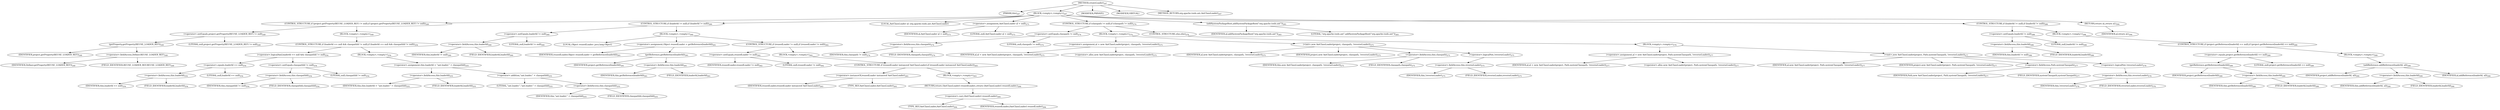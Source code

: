 digraph "createLoader" {  
"503" [label = <(METHOD,createLoader)<SUB>247</SUB>> ]
"504" [label = <(PARAM,this)<SUB>247</SUB>> ]
"505" [label = <(BLOCK,&lt;empty&gt;,&lt;empty&gt;)<SUB>247</SUB>> ]
"506" [label = <(CONTROL_STRUCTURE,if (project.getProperty(REUSE_LOADER_REF) != null),if (project.getProperty(REUSE_LOADER_REF) != null))<SUB>249</SUB>> ]
"507" [label = <(&lt;operator&gt;.notEquals,project.getProperty(REUSE_LOADER_REF) != null)<SUB>249</SUB>> ]
"508" [label = <(getProperty,getProperty(REUSE_LOADER_REF))<SUB>249</SUB>> ]
"509" [label = <(IDENTIFIER,project,getProperty(REUSE_LOADER_REF))<SUB>249</SUB>> ]
"510" [label = <(&lt;operator&gt;.fieldAccess,Definer.REUSE_LOADER_REF)<SUB>249</SUB>> ]
"511" [label = <(IDENTIFIER,Definer,getProperty(REUSE_LOADER_REF))<SUB>249</SUB>> ]
"512" [label = <(FIELD_IDENTIFIER,REUSE_LOADER_REF,REUSE_LOADER_REF)<SUB>249</SUB>> ]
"513" [label = <(LITERAL,null,project.getProperty(REUSE_LOADER_REF) != null)<SUB>249</SUB>> ]
"514" [label = <(BLOCK,&lt;empty&gt;,&lt;empty&gt;)<SUB>249</SUB>> ]
"515" [label = <(CONTROL_STRUCTURE,if (loaderId == null &amp;&amp; classpathId != null),if (loaderId == null &amp;&amp; classpathId != null))<SUB>254</SUB>> ]
"516" [label = <(&lt;operator&gt;.logicalAnd,loaderId == null &amp;&amp; classpathId != null)<SUB>254</SUB>> ]
"517" [label = <(&lt;operator&gt;.equals,loaderId == null)<SUB>254</SUB>> ]
"518" [label = <(&lt;operator&gt;.fieldAccess,this.loaderId)<SUB>254</SUB>> ]
"519" [label = <(IDENTIFIER,this,loaderId == null)<SUB>254</SUB>> ]
"520" [label = <(FIELD_IDENTIFIER,loaderId,loaderId)<SUB>254</SUB>> ]
"521" [label = <(LITERAL,null,loaderId == null)<SUB>254</SUB>> ]
"522" [label = <(&lt;operator&gt;.notEquals,classpathId != null)<SUB>254</SUB>> ]
"523" [label = <(&lt;operator&gt;.fieldAccess,this.classpathId)<SUB>254</SUB>> ]
"524" [label = <(IDENTIFIER,this,classpathId != null)<SUB>254</SUB>> ]
"525" [label = <(FIELD_IDENTIFIER,classpathId,classpathId)<SUB>254</SUB>> ]
"526" [label = <(LITERAL,null,classpathId != null)<SUB>254</SUB>> ]
"527" [label = <(BLOCK,&lt;empty&gt;,&lt;empty&gt;)<SUB>254</SUB>> ]
"528" [label = <(&lt;operator&gt;.assignment,this.loaderId = &quot;ant.loader.&quot; + classpathId)<SUB>255</SUB>> ]
"529" [label = <(&lt;operator&gt;.fieldAccess,this.loaderId)<SUB>255</SUB>> ]
"530" [label = <(IDENTIFIER,this,this.loaderId = &quot;ant.loader.&quot; + classpathId)<SUB>255</SUB>> ]
"531" [label = <(FIELD_IDENTIFIER,loaderId,loaderId)<SUB>255</SUB>> ]
"532" [label = <(&lt;operator&gt;.addition,&quot;ant.loader.&quot; + classpathId)<SUB>255</SUB>> ]
"533" [label = <(LITERAL,&quot;ant.loader.&quot;,&quot;ant.loader.&quot; + classpathId)<SUB>255</SUB>> ]
"534" [label = <(&lt;operator&gt;.fieldAccess,this.classpathId)<SUB>255</SUB>> ]
"535" [label = <(IDENTIFIER,this,&quot;ant.loader.&quot; + classpathId)<SUB>255</SUB>> ]
"536" [label = <(FIELD_IDENTIFIER,classpathId,classpathId)<SUB>255</SUB>> ]
"537" [label = <(CONTROL_STRUCTURE,if (loaderId != null),if (loaderId != null))<SUB>260</SUB>> ]
"538" [label = <(&lt;operator&gt;.notEquals,loaderId != null)<SUB>260</SUB>> ]
"539" [label = <(&lt;operator&gt;.fieldAccess,this.loaderId)<SUB>260</SUB>> ]
"540" [label = <(IDENTIFIER,this,loaderId != null)<SUB>260</SUB>> ]
"541" [label = <(FIELD_IDENTIFIER,loaderId,loaderId)<SUB>260</SUB>> ]
"542" [label = <(LITERAL,null,loaderId != null)<SUB>260</SUB>> ]
"543" [label = <(BLOCK,&lt;empty&gt;,&lt;empty&gt;)<SUB>260</SUB>> ]
"544" [label = <(LOCAL,Object reusedLoader: java.lang.Object)> ]
"545" [label = <(&lt;operator&gt;.assignment,Object reusedLoader = getReference(loaderId))<SUB>261</SUB>> ]
"546" [label = <(IDENTIFIER,reusedLoader,Object reusedLoader = getReference(loaderId))<SUB>261</SUB>> ]
"547" [label = <(getReference,getReference(loaderId))<SUB>261</SUB>> ]
"548" [label = <(IDENTIFIER,project,getReference(loaderId))<SUB>261</SUB>> ]
"549" [label = <(&lt;operator&gt;.fieldAccess,this.loaderId)<SUB>261</SUB>> ]
"550" [label = <(IDENTIFIER,this,getReference(loaderId))<SUB>261</SUB>> ]
"551" [label = <(FIELD_IDENTIFIER,loaderId,loaderId)<SUB>261</SUB>> ]
"552" [label = <(CONTROL_STRUCTURE,if (reusedLoader != null),if (reusedLoader != null))<SUB>262</SUB>> ]
"553" [label = <(&lt;operator&gt;.notEquals,reusedLoader != null)<SUB>262</SUB>> ]
"554" [label = <(IDENTIFIER,reusedLoader,reusedLoader != null)<SUB>262</SUB>> ]
"555" [label = <(LITERAL,null,reusedLoader != null)<SUB>262</SUB>> ]
"556" [label = <(BLOCK,&lt;empty&gt;,&lt;empty&gt;)<SUB>262</SUB>> ]
"557" [label = <(CONTROL_STRUCTURE,if (reusedLoader instanceof AntClassLoader),if (reusedLoader instanceof AntClassLoader))<SUB>263</SUB>> ]
"558" [label = <(&lt;operator&gt;.instanceOf,reusedLoader instanceof AntClassLoader)<SUB>263</SUB>> ]
"559" [label = <(IDENTIFIER,reusedLoader,reusedLoader instanceof AntClassLoader)<SUB>263</SUB>> ]
"560" [label = <(TYPE_REF,AntClassLoader,AntClassLoader)<SUB>263</SUB>> ]
"561" [label = <(BLOCK,&lt;empty&gt;,&lt;empty&gt;)<SUB>263</SUB>> ]
"562" [label = <(RETURN,return (AntClassLoader) reusedLoader;,return (AntClassLoader) reusedLoader;)<SUB>264</SUB>> ]
"563" [label = <(&lt;operator&gt;.cast,(AntClassLoader) reusedLoader)<SUB>264</SUB>> ]
"564" [label = <(TYPE_REF,AntClassLoader,AntClassLoader)<SUB>264</SUB>> ]
"565" [label = <(IDENTIFIER,reusedLoader,(AntClassLoader) reusedLoader)<SUB>264</SUB>> ]
"34" [label = <(LOCAL,AntClassLoader al: org.apache.tools.ant.AntClassLoader)> ]
"566" [label = <(&lt;operator&gt;.assignment,AntClassLoader al = null)<SUB>273</SUB>> ]
"567" [label = <(IDENTIFIER,al,AntClassLoader al = null)<SUB>273</SUB>> ]
"568" [label = <(LITERAL,null,AntClassLoader al = null)<SUB>273</SUB>> ]
"569" [label = <(CONTROL_STRUCTURE,if (classpath != null),if (classpath != null))<SUB>274</SUB>> ]
"570" [label = <(&lt;operator&gt;.notEquals,classpath != null)<SUB>274</SUB>> ]
"571" [label = <(&lt;operator&gt;.fieldAccess,this.classpath)<SUB>274</SUB>> ]
"572" [label = <(IDENTIFIER,this,classpath != null)<SUB>274</SUB>> ]
"573" [label = <(FIELD_IDENTIFIER,classpath,classpath)<SUB>274</SUB>> ]
"574" [label = <(LITERAL,null,classpath != null)<SUB>274</SUB>> ]
"575" [label = <(BLOCK,&lt;empty&gt;,&lt;empty&gt;)<SUB>274</SUB>> ]
"576" [label = <(&lt;operator&gt;.assignment,al = new AntClassLoader(project, classpath, !reverseLoader))<SUB>275</SUB>> ]
"577" [label = <(IDENTIFIER,al,al = new AntClassLoader(project, classpath, !reverseLoader))<SUB>275</SUB>> ]
"578" [label = <(&lt;operator&gt;.alloc,new AntClassLoader(project, classpath, !reverseLoader))<SUB>275</SUB>> ]
"579" [label = <(&lt;init&gt;,new AntClassLoader(project, classpath, !reverseLoader))<SUB>275</SUB>> ]
"33" [label = <(IDENTIFIER,al,new AntClassLoader(project, classpath, !reverseLoader))<SUB>275</SUB>> ]
"580" [label = <(IDENTIFIER,project,new AntClassLoader(project, classpath, !reverseLoader))<SUB>275</SUB>> ]
"581" [label = <(&lt;operator&gt;.fieldAccess,this.classpath)<SUB>275</SUB>> ]
"582" [label = <(IDENTIFIER,this,new AntClassLoader(project, classpath, !reverseLoader))<SUB>275</SUB>> ]
"583" [label = <(FIELD_IDENTIFIER,classpath,classpath)<SUB>275</SUB>> ]
"584" [label = <(&lt;operator&gt;.logicalNot,!reverseLoader)<SUB>275</SUB>> ]
"585" [label = <(&lt;operator&gt;.fieldAccess,this.reverseLoader)<SUB>275</SUB>> ]
"586" [label = <(IDENTIFIER,this,!reverseLoader)<SUB>275</SUB>> ]
"587" [label = <(FIELD_IDENTIFIER,reverseLoader,reverseLoader)<SUB>275</SUB>> ]
"588" [label = <(CONTROL_STRUCTURE,else,else)<SUB>276</SUB>> ]
"589" [label = <(BLOCK,&lt;empty&gt;,&lt;empty&gt;)<SUB>276</SUB>> ]
"590" [label = <(&lt;operator&gt;.assignment,al = new AntClassLoader(project, Path.systemClasspath, !reverseLoader))<SUB>277</SUB>> ]
"591" [label = <(IDENTIFIER,al,al = new AntClassLoader(project, Path.systemClasspath, !reverseLoader))<SUB>277</SUB>> ]
"592" [label = <(&lt;operator&gt;.alloc,new AntClassLoader(project, Path.systemClasspath, !reverseLoader))<SUB>277</SUB>> ]
"593" [label = <(&lt;init&gt;,new AntClassLoader(project, Path.systemClasspath, !reverseLoader))<SUB>277</SUB>> ]
"35" [label = <(IDENTIFIER,al,new AntClassLoader(project, Path.systemClasspath, !reverseLoader))<SUB>277</SUB>> ]
"594" [label = <(IDENTIFIER,project,new AntClassLoader(project, Path.systemClasspath, !reverseLoader))<SUB>277</SUB>> ]
"595" [label = <(&lt;operator&gt;.fieldAccess,Path.systemClasspath)<SUB>277</SUB>> ]
"596" [label = <(IDENTIFIER,Path,new AntClassLoader(project, Path.systemClasspath, !reverseLoader))<SUB>277</SUB>> ]
"597" [label = <(FIELD_IDENTIFIER,systemClasspath,systemClasspath)<SUB>277</SUB>> ]
"598" [label = <(&lt;operator&gt;.logicalNot,!reverseLoader)<SUB>278</SUB>> ]
"599" [label = <(&lt;operator&gt;.fieldAccess,this.reverseLoader)<SUB>278</SUB>> ]
"600" [label = <(IDENTIFIER,this,!reverseLoader)<SUB>278</SUB>> ]
"601" [label = <(FIELD_IDENTIFIER,reverseLoader,reverseLoader)<SUB>278</SUB>> ]
"602" [label = <(addSystemPackageRoot,addSystemPackageRoot(&quot;org.apache.tools.ant&quot;))<SUB>283</SUB>> ]
"603" [label = <(IDENTIFIER,al,addSystemPackageRoot(&quot;org.apache.tools.ant&quot;))<SUB>283</SUB>> ]
"604" [label = <(LITERAL,&quot;org.apache.tools.ant&quot;,addSystemPackageRoot(&quot;org.apache.tools.ant&quot;))<SUB>283</SUB>> ]
"605" [label = <(CONTROL_STRUCTURE,if (loaderId != null),if (loaderId != null))<SUB>288</SUB>> ]
"606" [label = <(&lt;operator&gt;.notEquals,loaderId != null)<SUB>288</SUB>> ]
"607" [label = <(&lt;operator&gt;.fieldAccess,this.loaderId)<SUB>288</SUB>> ]
"608" [label = <(IDENTIFIER,this,loaderId != null)<SUB>288</SUB>> ]
"609" [label = <(FIELD_IDENTIFIER,loaderId,loaderId)<SUB>288</SUB>> ]
"610" [label = <(LITERAL,null,loaderId != null)<SUB>288</SUB>> ]
"611" [label = <(BLOCK,&lt;empty&gt;,&lt;empty&gt;)<SUB>288</SUB>> ]
"612" [label = <(CONTROL_STRUCTURE,if (project.getReference(loaderId) == null),if (project.getReference(loaderId) == null))<SUB>289</SUB>> ]
"613" [label = <(&lt;operator&gt;.equals,project.getReference(loaderId) == null)<SUB>289</SUB>> ]
"614" [label = <(getReference,getReference(loaderId))<SUB>289</SUB>> ]
"615" [label = <(IDENTIFIER,project,getReference(loaderId))<SUB>289</SUB>> ]
"616" [label = <(&lt;operator&gt;.fieldAccess,this.loaderId)<SUB>289</SUB>> ]
"617" [label = <(IDENTIFIER,this,getReference(loaderId))<SUB>289</SUB>> ]
"618" [label = <(FIELD_IDENTIFIER,loaderId,loaderId)<SUB>289</SUB>> ]
"619" [label = <(LITERAL,null,project.getReference(loaderId) == null)<SUB>289</SUB>> ]
"620" [label = <(BLOCK,&lt;empty&gt;,&lt;empty&gt;)<SUB>289</SUB>> ]
"621" [label = <(addReference,addReference(loaderId, al))<SUB>290</SUB>> ]
"622" [label = <(IDENTIFIER,project,addReference(loaderId, al))<SUB>290</SUB>> ]
"623" [label = <(&lt;operator&gt;.fieldAccess,this.loaderId)<SUB>290</SUB>> ]
"624" [label = <(IDENTIFIER,this,addReference(loaderId, al))<SUB>290</SUB>> ]
"625" [label = <(FIELD_IDENTIFIER,loaderId,loaderId)<SUB>290</SUB>> ]
"626" [label = <(IDENTIFIER,al,addReference(loaderId, al))<SUB>290</SUB>> ]
"627" [label = <(RETURN,return al;,return al;)<SUB>294</SUB>> ]
"628" [label = <(IDENTIFIER,al,return al;)<SUB>294</SUB>> ]
"629" [label = <(MODIFIER,PRIVATE)> ]
"630" [label = <(MODIFIER,VIRTUAL)> ]
"631" [label = <(METHOD_RETURN,org.apache.tools.ant.AntClassLoader)<SUB>247</SUB>> ]
  "503" -> "504" 
  "503" -> "505" 
  "503" -> "629" 
  "503" -> "630" 
  "503" -> "631" 
  "505" -> "506" 
  "505" -> "537" 
  "505" -> "34" 
  "505" -> "566" 
  "505" -> "569" 
  "505" -> "602" 
  "505" -> "605" 
  "505" -> "627" 
  "506" -> "507" 
  "506" -> "514" 
  "507" -> "508" 
  "507" -> "513" 
  "508" -> "509" 
  "508" -> "510" 
  "510" -> "511" 
  "510" -> "512" 
  "514" -> "515" 
  "515" -> "516" 
  "515" -> "527" 
  "516" -> "517" 
  "516" -> "522" 
  "517" -> "518" 
  "517" -> "521" 
  "518" -> "519" 
  "518" -> "520" 
  "522" -> "523" 
  "522" -> "526" 
  "523" -> "524" 
  "523" -> "525" 
  "527" -> "528" 
  "528" -> "529" 
  "528" -> "532" 
  "529" -> "530" 
  "529" -> "531" 
  "532" -> "533" 
  "532" -> "534" 
  "534" -> "535" 
  "534" -> "536" 
  "537" -> "538" 
  "537" -> "543" 
  "538" -> "539" 
  "538" -> "542" 
  "539" -> "540" 
  "539" -> "541" 
  "543" -> "544" 
  "543" -> "545" 
  "543" -> "552" 
  "545" -> "546" 
  "545" -> "547" 
  "547" -> "548" 
  "547" -> "549" 
  "549" -> "550" 
  "549" -> "551" 
  "552" -> "553" 
  "552" -> "556" 
  "553" -> "554" 
  "553" -> "555" 
  "556" -> "557" 
  "557" -> "558" 
  "557" -> "561" 
  "558" -> "559" 
  "558" -> "560" 
  "561" -> "562" 
  "562" -> "563" 
  "563" -> "564" 
  "563" -> "565" 
  "566" -> "567" 
  "566" -> "568" 
  "569" -> "570" 
  "569" -> "575" 
  "569" -> "588" 
  "570" -> "571" 
  "570" -> "574" 
  "571" -> "572" 
  "571" -> "573" 
  "575" -> "576" 
  "575" -> "579" 
  "576" -> "577" 
  "576" -> "578" 
  "579" -> "33" 
  "579" -> "580" 
  "579" -> "581" 
  "579" -> "584" 
  "581" -> "582" 
  "581" -> "583" 
  "584" -> "585" 
  "585" -> "586" 
  "585" -> "587" 
  "588" -> "589" 
  "589" -> "590" 
  "589" -> "593" 
  "590" -> "591" 
  "590" -> "592" 
  "593" -> "35" 
  "593" -> "594" 
  "593" -> "595" 
  "593" -> "598" 
  "595" -> "596" 
  "595" -> "597" 
  "598" -> "599" 
  "599" -> "600" 
  "599" -> "601" 
  "602" -> "603" 
  "602" -> "604" 
  "605" -> "606" 
  "605" -> "611" 
  "606" -> "607" 
  "606" -> "610" 
  "607" -> "608" 
  "607" -> "609" 
  "611" -> "612" 
  "612" -> "613" 
  "612" -> "620" 
  "613" -> "614" 
  "613" -> "619" 
  "614" -> "615" 
  "614" -> "616" 
  "616" -> "617" 
  "616" -> "618" 
  "620" -> "621" 
  "621" -> "622" 
  "621" -> "623" 
  "621" -> "626" 
  "623" -> "624" 
  "623" -> "625" 
  "627" -> "628" 
}
